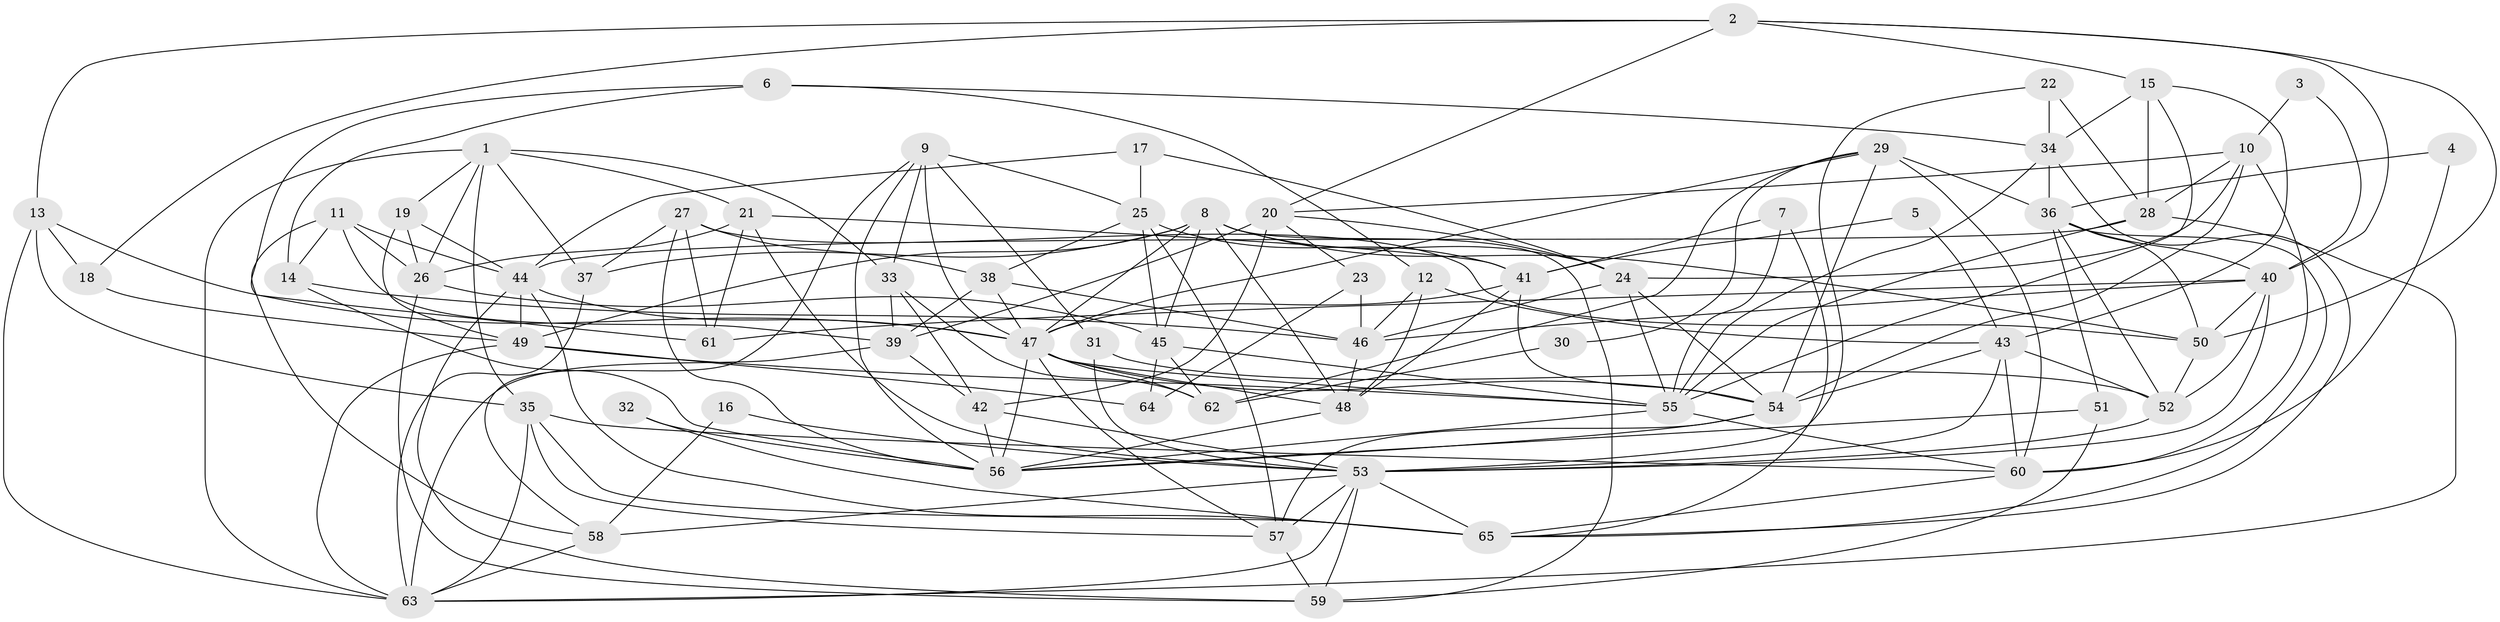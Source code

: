 // original degree distribution, {3: 0.23255813953488372, 6: 0.07751937984496124, 4: 0.35658914728682173, 5: 0.1937984496124031, 2: 0.10852713178294573, 7: 0.023255813953488372, 8: 0.007751937984496124}
// Generated by graph-tools (version 1.1) at 2025/26/03/09/25 03:26:21]
// undirected, 65 vertices, 182 edges
graph export_dot {
graph [start="1"]
  node [color=gray90,style=filled];
  1;
  2;
  3;
  4;
  5;
  6;
  7;
  8;
  9;
  10;
  11;
  12;
  13;
  14;
  15;
  16;
  17;
  18;
  19;
  20;
  21;
  22;
  23;
  24;
  25;
  26;
  27;
  28;
  29;
  30;
  31;
  32;
  33;
  34;
  35;
  36;
  37;
  38;
  39;
  40;
  41;
  42;
  43;
  44;
  45;
  46;
  47;
  48;
  49;
  50;
  51;
  52;
  53;
  54;
  55;
  56;
  57;
  58;
  59;
  60;
  61;
  62;
  63;
  64;
  65;
  1 -- 19 [weight=1.0];
  1 -- 21 [weight=1.0];
  1 -- 26 [weight=1.0];
  1 -- 33 [weight=1.0];
  1 -- 35 [weight=1.0];
  1 -- 37 [weight=1.0];
  1 -- 63 [weight=1.0];
  2 -- 13 [weight=1.0];
  2 -- 15 [weight=1.0];
  2 -- 18 [weight=1.0];
  2 -- 20 [weight=1.0];
  2 -- 40 [weight=1.0];
  2 -- 50 [weight=1.0];
  3 -- 10 [weight=1.0];
  3 -- 40 [weight=1.0];
  4 -- 36 [weight=1.0];
  4 -- 60 [weight=1.0];
  5 -- 41 [weight=1.0];
  5 -- 43 [weight=1.0];
  6 -- 12 [weight=1.0];
  6 -- 14 [weight=1.0];
  6 -- 34 [weight=1.0];
  6 -- 61 [weight=1.0];
  7 -- 41 [weight=1.0];
  7 -- 55 [weight=1.0];
  7 -- 65 [weight=1.0];
  8 -- 24 [weight=1.0];
  8 -- 37 [weight=1.0];
  8 -- 45 [weight=1.0];
  8 -- 47 [weight=2.0];
  8 -- 48 [weight=1.0];
  8 -- 49 [weight=2.0];
  8 -- 50 [weight=1.0];
  8 -- 59 [weight=1.0];
  9 -- 25 [weight=1.0];
  9 -- 31 [weight=1.0];
  9 -- 33 [weight=1.0];
  9 -- 47 [weight=1.0];
  9 -- 56 [weight=1.0];
  9 -- 58 [weight=1.0];
  10 -- 20 [weight=1.0];
  10 -- 24 [weight=2.0];
  10 -- 28 [weight=1.0];
  10 -- 54 [weight=1.0];
  10 -- 60 [weight=1.0];
  11 -- 14 [weight=1.0];
  11 -- 26 [weight=1.0];
  11 -- 39 [weight=1.0];
  11 -- 44 [weight=1.0];
  11 -- 58 [weight=1.0];
  12 -- 43 [weight=1.0];
  12 -- 46 [weight=1.0];
  12 -- 48 [weight=1.0];
  13 -- 18 [weight=1.0];
  13 -- 35 [weight=2.0];
  13 -- 47 [weight=1.0];
  13 -- 63 [weight=2.0];
  14 -- 46 [weight=1.0];
  14 -- 56 [weight=1.0];
  15 -- 28 [weight=1.0];
  15 -- 34 [weight=1.0];
  15 -- 43 [weight=1.0];
  15 -- 55 [weight=1.0];
  16 -- 53 [weight=1.0];
  16 -- 58 [weight=1.0];
  17 -- 24 [weight=1.0];
  17 -- 25 [weight=1.0];
  17 -- 44 [weight=1.0];
  18 -- 49 [weight=1.0];
  19 -- 26 [weight=1.0];
  19 -- 44 [weight=1.0];
  19 -- 49 [weight=1.0];
  20 -- 23 [weight=1.0];
  20 -- 24 [weight=1.0];
  20 -- 39 [weight=1.0];
  20 -- 42 [weight=1.0];
  21 -- 26 [weight=1.0];
  21 -- 41 [weight=1.0];
  21 -- 53 [weight=1.0];
  21 -- 61 [weight=1.0];
  22 -- 28 [weight=1.0];
  22 -- 34 [weight=1.0];
  22 -- 53 [weight=1.0];
  23 -- 46 [weight=1.0];
  23 -- 64 [weight=1.0];
  24 -- 46 [weight=1.0];
  24 -- 54 [weight=1.0];
  24 -- 55 [weight=1.0];
  25 -- 38 [weight=1.0];
  25 -- 41 [weight=1.0];
  25 -- 45 [weight=2.0];
  25 -- 57 [weight=1.0];
  26 -- 45 [weight=1.0];
  26 -- 59 [weight=1.0];
  27 -- 37 [weight=1.0];
  27 -- 38 [weight=1.0];
  27 -- 50 [weight=1.0];
  27 -- 56 [weight=1.0];
  27 -- 61 [weight=1.0];
  28 -- 44 [weight=1.0];
  28 -- 55 [weight=1.0];
  28 -- 63 [weight=1.0];
  29 -- 30 [weight=1.0];
  29 -- 36 [weight=1.0];
  29 -- 47 [weight=2.0];
  29 -- 54 [weight=1.0];
  29 -- 60 [weight=1.0];
  29 -- 62 [weight=1.0];
  30 -- 62 [weight=1.0];
  31 -- 52 [weight=1.0];
  31 -- 53 [weight=1.0];
  32 -- 56 [weight=1.0];
  32 -- 65 [weight=1.0];
  33 -- 39 [weight=1.0];
  33 -- 42 [weight=1.0];
  33 -- 62 [weight=2.0];
  34 -- 36 [weight=1.0];
  34 -- 55 [weight=1.0];
  34 -- 65 [weight=1.0];
  35 -- 57 [weight=1.0];
  35 -- 60 [weight=1.0];
  35 -- 63 [weight=1.0];
  35 -- 65 [weight=1.0];
  36 -- 40 [weight=1.0];
  36 -- 50 [weight=1.0];
  36 -- 51 [weight=1.0];
  36 -- 52 [weight=1.0];
  36 -- 65 [weight=1.0];
  37 -- 63 [weight=1.0];
  38 -- 39 [weight=1.0];
  38 -- 46 [weight=1.0];
  38 -- 47 [weight=1.0];
  39 -- 42 [weight=1.0];
  39 -- 63 [weight=1.0];
  40 -- 46 [weight=1.0];
  40 -- 50 [weight=2.0];
  40 -- 52 [weight=1.0];
  40 -- 53 [weight=1.0];
  40 -- 61 [weight=1.0];
  41 -- 47 [weight=1.0];
  41 -- 48 [weight=1.0];
  41 -- 54 [weight=1.0];
  42 -- 53 [weight=2.0];
  42 -- 56 [weight=1.0];
  43 -- 52 [weight=1.0];
  43 -- 53 [weight=1.0];
  43 -- 54 [weight=1.0];
  43 -- 60 [weight=1.0];
  44 -- 47 [weight=1.0];
  44 -- 49 [weight=1.0];
  44 -- 59 [weight=1.0];
  44 -- 65 [weight=1.0];
  45 -- 55 [weight=1.0];
  45 -- 62 [weight=1.0];
  45 -- 64 [weight=1.0];
  46 -- 48 [weight=1.0];
  47 -- 48 [weight=1.0];
  47 -- 54 [weight=1.0];
  47 -- 55 [weight=1.0];
  47 -- 56 [weight=1.0];
  47 -- 57 [weight=1.0];
  47 -- 62 [weight=1.0];
  48 -- 56 [weight=1.0];
  49 -- 55 [weight=1.0];
  49 -- 63 [weight=1.0];
  49 -- 64 [weight=1.0];
  50 -- 52 [weight=1.0];
  51 -- 56 [weight=1.0];
  51 -- 59 [weight=1.0];
  52 -- 53 [weight=1.0];
  53 -- 57 [weight=1.0];
  53 -- 58 [weight=1.0];
  53 -- 59 [weight=1.0];
  53 -- 63 [weight=1.0];
  53 -- 65 [weight=1.0];
  54 -- 56 [weight=1.0];
  54 -- 57 [weight=1.0];
  55 -- 56 [weight=1.0];
  55 -- 60 [weight=1.0];
  57 -- 59 [weight=1.0];
  58 -- 63 [weight=1.0];
  60 -- 65 [weight=1.0];
}
